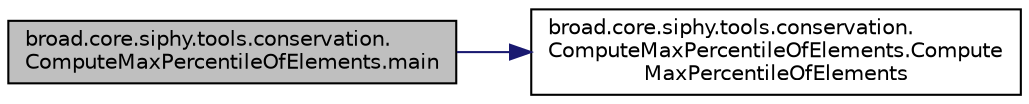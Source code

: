 digraph "broad.core.siphy.tools.conservation.ComputeMaxPercentileOfElements.main"
{
  edge [fontname="Helvetica",fontsize="10",labelfontname="Helvetica",labelfontsize="10"];
  node [fontname="Helvetica",fontsize="10",shape=record];
  rankdir="LR";
  Node1 [label="broad.core.siphy.tools.conservation.\lComputeMaxPercentileOfElements.main",height=0.2,width=0.4,color="black", fillcolor="grey75", style="filled" fontcolor="black"];
  Node1 -> Node2 [color="midnightblue",fontsize="10",style="solid"];
  Node2 [label="broad.core.siphy.tools.conservation.\lComputeMaxPercentileOfElements.Compute\lMaxPercentileOfElements",height=0.2,width=0.4,color="black", fillcolor="white", style="filled",URL="$classbroad_1_1core_1_1siphy_1_1tools_1_1conservation_1_1_compute_max_percentile_of_elements.html#a8b61f06dabc30bb30e88a05e338de30f"];
}
